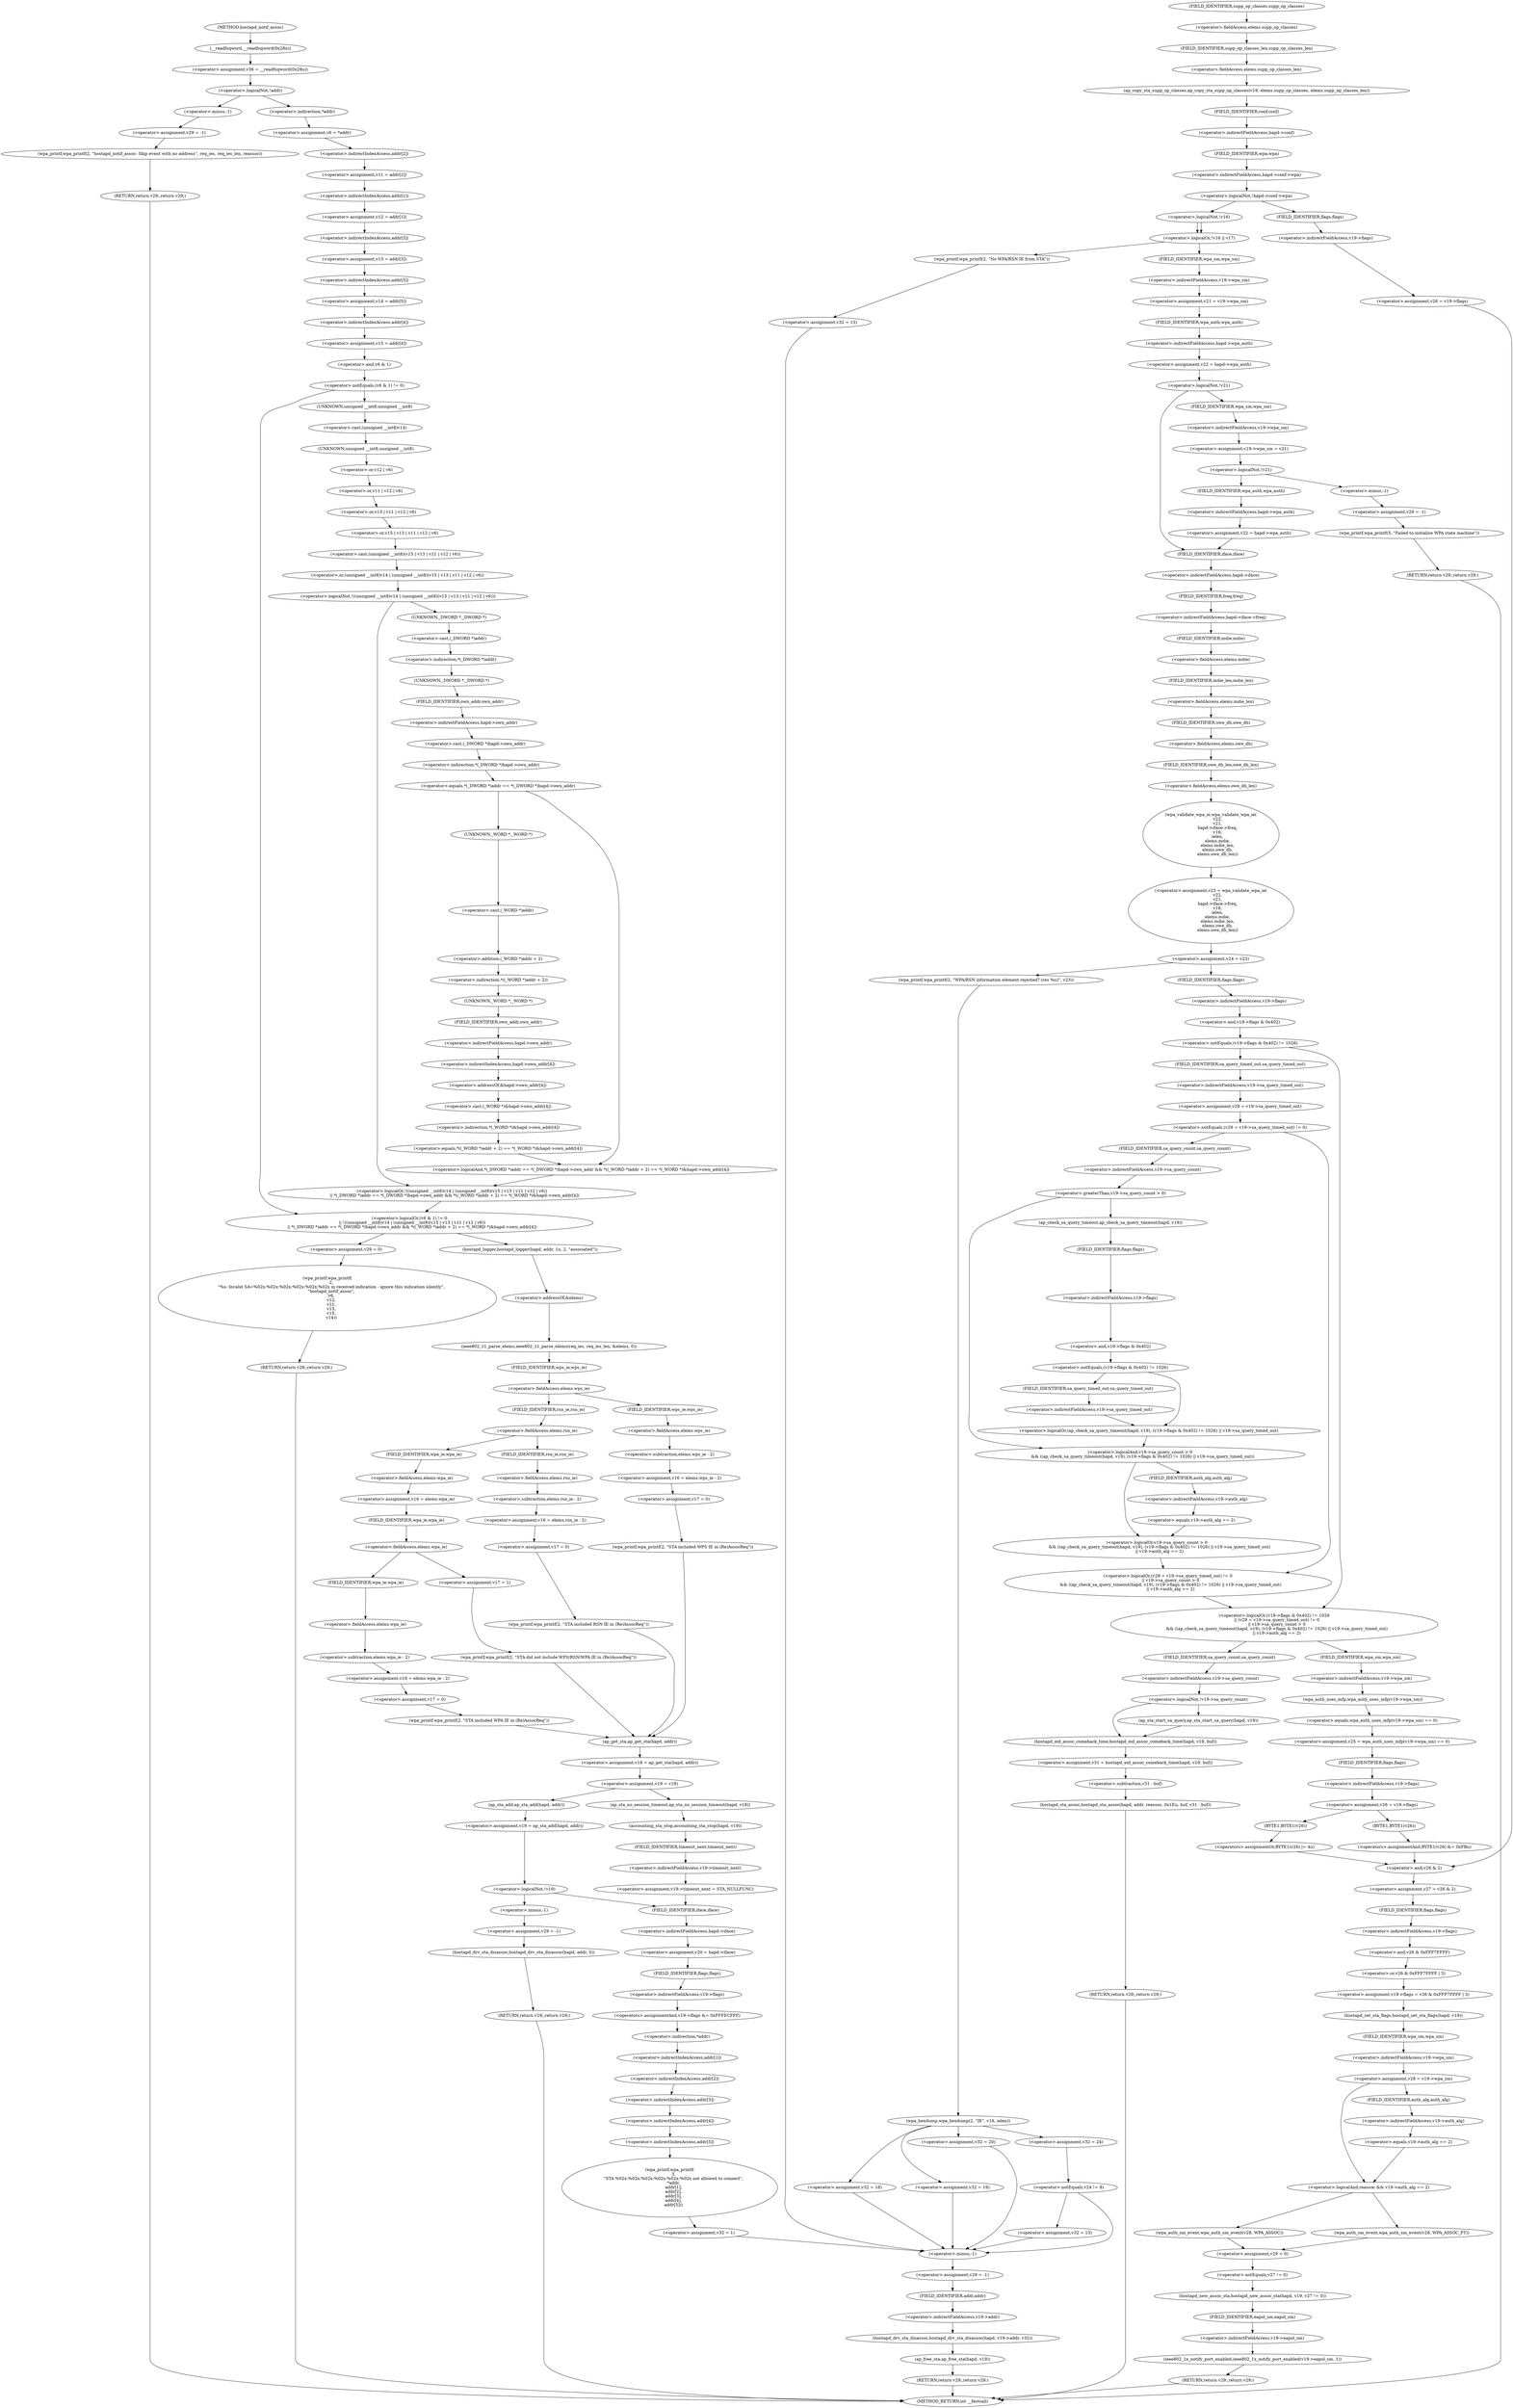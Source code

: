 digraph hostapd_notif_assoc {  
"1000160" [label = "(<operator>.assignment,v36 = __readfsqword(0x28u))" ]
"1000162" [label = "(__readfsqword,__readfsqword(0x28u))" ]
"1000165" [label = "(<operator>.logicalNot,!addr)" ]
"1000168" [label = "(<operator>.assignment,v29 = -1)" ]
"1000170" [label = "(<operator>.minus,-1)" ]
"1000172" [label = "(wpa_printf,wpa_printf(2, \"hostapd_notif_assoc: Skip event with no address\", req_ies, req_ies_len, reassoc))" ]
"1000178" [label = "(RETURN,return v29;,return v29;)" ]
"1000180" [label = "(<operator>.assignment,v6 = *addr)" ]
"1000182" [label = "(<operator>.indirection,*addr)" ]
"1000184" [label = "(<operator>.assignment,v11 = addr[2])" ]
"1000186" [label = "(<operator>.indirectIndexAccess,addr[2])" ]
"1000189" [label = "(<operator>.assignment,v12 = addr[1])" ]
"1000191" [label = "(<operator>.indirectIndexAccess,addr[1])" ]
"1000194" [label = "(<operator>.assignment,v13 = addr[3])" ]
"1000196" [label = "(<operator>.indirectIndexAccess,addr[3])" ]
"1000199" [label = "(<operator>.assignment,v14 = addr[5])" ]
"1000201" [label = "(<operator>.indirectIndexAccess,addr[5])" ]
"1000204" [label = "(<operator>.assignment,v15 = addr[4])" ]
"1000206" [label = "(<operator>.indirectIndexAccess,addr[4])" ]
"1000210" [label = "(<operator>.logicalOr,(v6 & 1) != 0\n    || !((unsigned __int8)v14 | (unsigned __int8)(v15 | v13 | v11 | v12 | v6))\n    || *(_DWORD *)addr == *(_DWORD *)hapd->own_addr && *((_WORD *)addr + 2) == *(_WORD *)&hapd->own_addr[4])" ]
"1000211" [label = "(<operator>.notEquals,(v6 & 1) != 0)" ]
"1000212" [label = "(<operator>.and,v6 & 1)" ]
"1000216" [label = "(<operator>.logicalOr,!((unsigned __int8)v14 | (unsigned __int8)(v15 | v13 | v11 | v12 | v6))\n    || *(_DWORD *)addr == *(_DWORD *)hapd->own_addr && *((_WORD *)addr + 2) == *(_WORD *)&hapd->own_addr[4])" ]
"1000217" [label = "(<operator>.logicalNot,!((unsigned __int8)v14 | (unsigned __int8)(v15 | v13 | v11 | v12 | v6)))" ]
"1000218" [label = "(<operator>.or,(unsigned __int8)v14 | (unsigned __int8)(v15 | v13 | v11 | v12 | v6))" ]
"1000219" [label = "(<operator>.cast,(unsigned __int8)v14)" ]
"1000220" [label = "(UNKNOWN,unsigned __int8,unsigned __int8)" ]
"1000222" [label = "(<operator>.cast,(unsigned __int8)(v15 | v13 | v11 | v12 | v6))" ]
"1000223" [label = "(UNKNOWN,unsigned __int8,unsigned __int8)" ]
"1000224" [label = "(<operator>.or,v15 | v13 | v11 | v12 | v6)" ]
"1000226" [label = "(<operator>.or,v13 | v11 | v12 | v6)" ]
"1000228" [label = "(<operator>.or,v11 | v12 | v6)" ]
"1000230" [label = "(<operator>.or,v12 | v6)" ]
"1000233" [label = "(<operator>.logicalAnd,*(_DWORD *)addr == *(_DWORD *)hapd->own_addr && *((_WORD *)addr + 2) == *(_WORD *)&hapd->own_addr[4])" ]
"1000234" [label = "(<operator>.equals,*(_DWORD *)addr == *(_DWORD *)hapd->own_addr)" ]
"1000235" [label = "(<operator>.indirection,*(_DWORD *)addr)" ]
"1000236" [label = "(<operator>.cast,(_DWORD *)addr)" ]
"1000237" [label = "(UNKNOWN,_DWORD *,_DWORD *)" ]
"1000239" [label = "(<operator>.indirection,*(_DWORD *)hapd->own_addr)" ]
"1000240" [label = "(<operator>.cast,(_DWORD *)hapd->own_addr)" ]
"1000241" [label = "(UNKNOWN,_DWORD *,_DWORD *)" ]
"1000242" [label = "(<operator>.indirectFieldAccess,hapd->own_addr)" ]
"1000244" [label = "(FIELD_IDENTIFIER,own_addr,own_addr)" ]
"1000245" [label = "(<operator>.equals,*((_WORD *)addr + 2) == *(_WORD *)&hapd->own_addr[4])" ]
"1000246" [label = "(<operator>.indirection,*((_WORD *)addr + 2))" ]
"1000247" [label = "(<operator>.addition,(_WORD *)addr + 2)" ]
"1000248" [label = "(<operator>.cast,(_WORD *)addr)" ]
"1000249" [label = "(UNKNOWN,_WORD *,_WORD *)" ]
"1000252" [label = "(<operator>.indirection,*(_WORD *)&hapd->own_addr[4])" ]
"1000253" [label = "(<operator>.cast,(_WORD *)&hapd->own_addr[4])" ]
"1000254" [label = "(UNKNOWN,_WORD *,_WORD *)" ]
"1000255" [label = "(<operator>.addressOf,&hapd->own_addr[4])" ]
"1000256" [label = "(<operator>.indirectIndexAccess,hapd->own_addr[4])" ]
"1000257" [label = "(<operator>.indirectFieldAccess,hapd->own_addr)" ]
"1000259" [label = "(FIELD_IDENTIFIER,own_addr,own_addr)" ]
"1000262" [label = "(<operator>.assignment,v29 = 0)" ]
"1000265" [label = "(wpa_printf,wpa_printf(\n      2,\n      \"%s: Invalid SA=%02x:%02x:%02x:%02x:%02x:%02x in received indication - ignore this indication silently\",\n      \"hostapd_notif_assoc\",\n      v6,\n      v12,\n      v11,\n      v13,\n      v15,\n      v14))" ]
"1000275" [label = "(RETURN,return v29;,return v29;)" ]
"1000277" [label = "(hostapd_logger,hostapd_logger(hapd, addr, 1u, 2, \"associated\"))" ]
"1000283" [label = "(ieee802_11_parse_elems,ieee802_11_parse_elems(req_ies, req_ies_len, &elems, 0))" ]
"1000286" [label = "(<operator>.addressOf,&elems)" ]
"1000290" [label = "(<operator>.fieldAccess,elems.wps_ie)" ]
"1000292" [label = "(FIELD_IDENTIFIER,wps_ie,wps_ie)" ]
"1000294" [label = "(<operator>.assignment,v16 = elems.wps_ie - 2)" ]
"1000296" [label = "(<operator>.subtraction,elems.wps_ie - 2)" ]
"1000297" [label = "(<operator>.fieldAccess,elems.wps_ie)" ]
"1000299" [label = "(FIELD_IDENTIFIER,wps_ie,wps_ie)" ]
"1000301" [label = "(<operator>.assignment,v17 = 0)" ]
"1000305" [label = "(wpa_printf,wpa_printf(2, \"STA included WPS IE in (Re)AssocReq\"))" ]
"1000310" [label = "(<operator>.fieldAccess,elems.rsn_ie)" ]
"1000312" [label = "(FIELD_IDENTIFIER,rsn_ie,rsn_ie)" ]
"1000314" [label = "(<operator>.assignment,v16 = elems.rsn_ie - 2)" ]
"1000316" [label = "(<operator>.subtraction,elems.rsn_ie - 2)" ]
"1000317" [label = "(<operator>.fieldAccess,elems.rsn_ie)" ]
"1000319" [label = "(FIELD_IDENTIFIER,rsn_ie,rsn_ie)" ]
"1000321" [label = "(<operator>.assignment,v17 = 0)" ]
"1000325" [label = "(wpa_printf,wpa_printf(2, \"STA included RSN IE in (Re)AssocReq\"))" ]
"1000330" [label = "(<operator>.assignment,v16 = elems.wpa_ie)" ]
"1000332" [label = "(<operator>.fieldAccess,elems.wpa_ie)" ]
"1000334" [label = "(FIELD_IDENTIFIER,wpa_ie,wpa_ie)" ]
"1000336" [label = "(<operator>.fieldAccess,elems.wpa_ie)" ]
"1000338" [label = "(FIELD_IDENTIFIER,wpa_ie,wpa_ie)" ]
"1000340" [label = "(<operator>.assignment,v16 = elems.wpa_ie - 2)" ]
"1000342" [label = "(<operator>.subtraction,elems.wpa_ie - 2)" ]
"1000343" [label = "(<operator>.fieldAccess,elems.wpa_ie)" ]
"1000345" [label = "(FIELD_IDENTIFIER,wpa_ie,wpa_ie)" ]
"1000347" [label = "(<operator>.assignment,v17 = 0)" ]
"1000351" [label = "(wpa_printf,wpa_printf(2, \"STA included WPA IE in (Re)AssocReq\"))" ]
"1000356" [label = "(<operator>.assignment,v17 = 1)" ]
"1000359" [label = "(wpa_printf,wpa_printf(2, \"STA did not include WPS/RSN/WPA IE in (Re)AssocReq\"))" ]
"1000363" [label = "(<operator>.assignment,v18 = ap_get_sta(hapd, addr))" ]
"1000365" [label = "(ap_get_sta,ap_get_sta(hapd, addr))" ]
"1000368" [label = "(<operator>.assignment,v19 = v18)" ]
"1000374" [label = "(ap_sta_no_session_timeout,ap_sta_no_session_timeout(hapd, v18))" ]
"1000377" [label = "(accounting_sta_stop,accounting_sta_stop(hapd, v19))" ]
"1000380" [label = "(<operator>.assignment,v19->timeout_next = STA_NULLFUNC)" ]
"1000381" [label = "(<operator>.indirectFieldAccess,v19->timeout_next)" ]
"1000383" [label = "(FIELD_IDENTIFIER,timeout_next,timeout_next)" ]
"1000387" [label = "(<operator>.assignment,v19 = ap_sta_add(hapd, addr))" ]
"1000389" [label = "(ap_sta_add,ap_sta_add(hapd, addr))" ]
"1000393" [label = "(<operator>.logicalNot,!v19)" ]
"1000396" [label = "(<operator>.assignment,v29 = -1)" ]
"1000398" [label = "(<operator>.minus,-1)" ]
"1000400" [label = "(hostapd_drv_sta_disassoc,hostapd_drv_sta_disassoc(hapd, addr, 5))" ]
"1000404" [label = "(RETURN,return v29;,return v29;)" ]
"1000406" [label = "(<operator>.assignment,v20 = hapd->iface)" ]
"1000408" [label = "(<operator>.indirectFieldAccess,hapd->iface)" ]
"1000410" [label = "(FIELD_IDENTIFIER,iface,iface)" ]
"1000411" [label = "(<operators>.assignmentAnd,v19->flags &= 0xFFFECFFF)" ]
"1000412" [label = "(<operator>.indirectFieldAccess,v19->flags)" ]
"1000414" [label = "(FIELD_IDENTIFIER,flags,flags)" ]
"1000417" [label = "(wpa_printf,wpa_printf(\n      3,\n      \"STA %02x:%02x:%02x:%02x:%02x:%02x not allowed to connect\",\n      *addr,\n      addr[1],\n      addr[2],\n      addr[3],\n      addr[4],\n      addr[5]))" ]
"1000420" [label = "(<operator>.indirection,*addr)" ]
"1000422" [label = "(<operator>.indirectIndexAccess,addr[1])" ]
"1000425" [label = "(<operator>.indirectIndexAccess,addr[2])" ]
"1000428" [label = "(<operator>.indirectIndexAccess,addr[3])" ]
"1000431" [label = "(<operator>.indirectIndexAccess,addr[4])" ]
"1000434" [label = "(<operator>.indirectIndexAccess,addr[5])" ]
"1000437" [label = "(<operator>.assignment,v32 = 1)" ]
"1000441" [label = "(<operator>.assignment,v29 = -1)" ]
"1000443" [label = "(<operator>.minus,-1)" ]
"1000445" [label = "(hostapd_drv_sta_disassoc,hostapd_drv_sta_disassoc(hapd, v19->addr, v32))" ]
"1000447" [label = "(<operator>.indirectFieldAccess,v19->addr)" ]
"1000449" [label = "(FIELD_IDENTIFIER,addr,addr)" ]
"1000451" [label = "(ap_free_sta,ap_free_sta(hapd, v19))" ]
"1000454" [label = "(RETURN,return v29;,return v29;)" ]
"1000456" [label = "(ap_copy_sta_supp_op_classes,ap_copy_sta_supp_op_classes(v19, elems.supp_op_classes, elems.supp_op_classes_len))" ]
"1000458" [label = "(<operator>.fieldAccess,elems.supp_op_classes)" ]
"1000460" [label = "(FIELD_IDENTIFIER,supp_op_classes,supp_op_classes)" ]
"1000461" [label = "(<operator>.fieldAccess,elems.supp_op_classes_len)" ]
"1000463" [label = "(FIELD_IDENTIFIER,supp_op_classes_len,supp_op_classes_len)" ]
"1000465" [label = "(<operator>.logicalNot,!hapd->conf->wpa)" ]
"1000466" [label = "(<operator>.indirectFieldAccess,hapd->conf->wpa)" ]
"1000467" [label = "(<operator>.indirectFieldAccess,hapd->conf)" ]
"1000469" [label = "(FIELD_IDENTIFIER,conf,conf)" ]
"1000470" [label = "(FIELD_IDENTIFIER,wpa,wpa)" ]
"1000472" [label = "(<operator>.assignment,v26 = v19->flags)" ]
"1000474" [label = "(<operator>.indirectFieldAccess,v19->flags)" ]
"1000476" [label = "(FIELD_IDENTIFIER,flags,flags)" ]
"1000478" [label = "(<operator>.assignment,v27 = v26 & 2)" ]
"1000480" [label = "(<operator>.and,v26 & 2)" ]
"1000483" [label = "(<operator>.assignment,v19->flags = v26 & 0xFFF7FFFF | 3)" ]
"1000484" [label = "(<operator>.indirectFieldAccess,v19->flags)" ]
"1000486" [label = "(FIELD_IDENTIFIER,flags,flags)" ]
"1000487" [label = "(<operator>.or,v26 & 0xFFF7FFFF | 3)" ]
"1000488" [label = "(<operator>.and,v26 & 0xFFF7FFFF)" ]
"1000492" [label = "(hostapd_set_sta_flags,hostapd_set_sta_flags(hapd, v19))" ]
"1000495" [label = "(<operator>.assignment,v28 = v19->wpa_sm)" ]
"1000497" [label = "(<operator>.indirectFieldAccess,v19->wpa_sm)" ]
"1000499" [label = "(FIELD_IDENTIFIER,wpa_sm,wpa_sm)" ]
"1000501" [label = "(<operator>.logicalAnd,reassoc && v19->auth_alg == 2)" ]
"1000503" [label = "(<operator>.equals,v19->auth_alg == 2)" ]
"1000504" [label = "(<operator>.indirectFieldAccess,v19->auth_alg)" ]
"1000506" [label = "(FIELD_IDENTIFIER,auth_alg,auth_alg)" ]
"1000508" [label = "(wpa_auth_sm_event,wpa_auth_sm_event(v28, WPA_ASSOC_FT))" ]
"1000512" [label = "(wpa_auth_sm_event,wpa_auth_sm_event(v28, WPA_ASSOC))" ]
"1000515" [label = "(<operator>.assignment,v29 = 0)" ]
"1000518" [label = "(hostapd_new_assoc_sta,hostapd_new_assoc_sta(hapd, v19, v27 != 0))" ]
"1000521" [label = "(<operator>.notEquals,v27 != 0)" ]
"1000524" [label = "(ieee802_1x_notify_port_enabled,ieee802_1x_notify_port_enabled(v19->eapol_sm, 1))" ]
"1000525" [label = "(<operator>.indirectFieldAccess,v19->eapol_sm)" ]
"1000527" [label = "(FIELD_IDENTIFIER,eapol_sm,eapol_sm)" ]
"1000529" [label = "(RETURN,return v29;,return v29;)" ]
"1000532" [label = "(<operator>.logicalOr,!v16 || v17)" ]
"1000533" [label = "(<operator>.logicalNot,!v16)" ]
"1000537" [label = "(wpa_printf,wpa_printf(2, \"No WPA/RSN IE from STA\"))" ]
"1000540" [label = "(<operator>.assignment,v32 = 13)" ]
"1000544" [label = "(<operator>.assignment,v21 = v19->wpa_sm)" ]
"1000546" [label = "(<operator>.indirectFieldAccess,v19->wpa_sm)" ]
"1000548" [label = "(FIELD_IDENTIFIER,wpa_sm,wpa_sm)" ]
"1000549" [label = "(<operator>.assignment,v22 = hapd->wpa_auth)" ]
"1000551" [label = "(<operator>.indirectFieldAccess,hapd->wpa_auth)" ]
"1000553" [label = "(FIELD_IDENTIFIER,wpa_auth,wpa_auth)" ]
"1000555" [label = "(<operator>.logicalNot,!v21)" ]
"1000558" [label = "(<operator>.assignment,v19->wpa_sm = v21)" ]
"1000559" [label = "(<operator>.indirectFieldAccess,v19->wpa_sm)" ]
"1000561" [label = "(FIELD_IDENTIFIER,wpa_sm,wpa_sm)" ]
"1000564" [label = "(<operator>.logicalNot,!v21)" ]
"1000567" [label = "(<operator>.assignment,v29 = -1)" ]
"1000569" [label = "(<operator>.minus,-1)" ]
"1000571" [label = "(wpa_printf,wpa_printf(5, \"Failed to initialize WPA state machine\"))" ]
"1000574" [label = "(RETURN,return v29;,return v29;)" ]
"1000576" [label = "(<operator>.assignment,v22 = hapd->wpa_auth)" ]
"1000578" [label = "(<operator>.indirectFieldAccess,hapd->wpa_auth)" ]
"1000580" [label = "(FIELD_IDENTIFIER,wpa_auth,wpa_auth)" ]
"1000581" [label = "(<operator>.assignment,v23 = wpa_validate_wpa_ie(\n          v22,\n          v21,\n          hapd->iface->freq,\n          v16,\n          ielen,\n          elems.mdie,\n          elems.mdie_len,\n          elems.owe_dh,\n          elems.owe_dh_len))" ]
"1000583" [label = "(wpa_validate_wpa_ie,wpa_validate_wpa_ie(\n          v22,\n          v21,\n          hapd->iface->freq,\n          v16,\n          ielen,\n          elems.mdie,\n          elems.mdie_len,\n          elems.owe_dh,\n          elems.owe_dh_len))" ]
"1000586" [label = "(<operator>.indirectFieldAccess,hapd->iface->freq)" ]
"1000587" [label = "(<operator>.indirectFieldAccess,hapd->iface)" ]
"1000589" [label = "(FIELD_IDENTIFIER,iface,iface)" ]
"1000590" [label = "(FIELD_IDENTIFIER,freq,freq)" ]
"1000593" [label = "(<operator>.fieldAccess,elems.mdie)" ]
"1000595" [label = "(FIELD_IDENTIFIER,mdie,mdie)" ]
"1000596" [label = "(<operator>.fieldAccess,elems.mdie_len)" ]
"1000598" [label = "(FIELD_IDENTIFIER,mdie_len,mdie_len)" ]
"1000599" [label = "(<operator>.fieldAccess,elems.owe_dh)" ]
"1000601" [label = "(FIELD_IDENTIFIER,owe_dh,owe_dh)" ]
"1000602" [label = "(<operator>.fieldAccess,elems.owe_dh_len)" ]
"1000604" [label = "(FIELD_IDENTIFIER,owe_dh_len,owe_dh_len)" ]
"1000605" [label = "(<operator>.assignment,v24 = v23)" ]
"1000611" [label = "(wpa_printf,wpa_printf(2, \"WPA/RSN information element rejected? (res %u)\", v23))" ]
"1000615" [label = "(wpa_hexdump,wpa_hexdump(2, \"IE\", v16, ielen))" ]
"1000624" [label = "(<operator>.assignment,v32 = 18)" ]
"1000629" [label = "(<operator>.assignment,v32 = 19)" ]
"1000634" [label = "(<operator>.assignment,v32 = 20)" ]
"1000639" [label = "(<operator>.assignment,v32 = 24)" ]
"1000643" [label = "(<operator>.notEquals,v24 != 8)" ]
"1000646" [label = "(<operator>.assignment,v32 = 13)" ]
"1000652" [label = "(<operator>.logicalOr,(v19->flags & 0x402) != 1026\n    || (v29 = v19->sa_query_timed_out) != 0\n    || v19->sa_query_count > 0\n    && ((ap_check_sa_query_timeout(hapd, v19), (v19->flags & 0x402) != 1026) || v19->sa_query_timed_out)\n    || v19->auth_alg == 2)" ]
"1000653" [label = "(<operator>.notEquals,(v19->flags & 0x402) != 1026)" ]
"1000654" [label = "(<operator>.and,v19->flags & 0x402)" ]
"1000655" [label = "(<operator>.indirectFieldAccess,v19->flags)" ]
"1000657" [label = "(FIELD_IDENTIFIER,flags,flags)" ]
"1000660" [label = "(<operator>.logicalOr,(v29 = v19->sa_query_timed_out) != 0\n    || v19->sa_query_count > 0\n    && ((ap_check_sa_query_timeout(hapd, v19), (v19->flags & 0x402) != 1026) || v19->sa_query_timed_out)\n    || v19->auth_alg == 2)" ]
"1000661" [label = "(<operator>.notEquals,(v29 = v19->sa_query_timed_out) != 0)" ]
"1000662" [label = "(<operator>.assignment,v29 = v19->sa_query_timed_out)" ]
"1000664" [label = "(<operator>.indirectFieldAccess,v19->sa_query_timed_out)" ]
"1000666" [label = "(FIELD_IDENTIFIER,sa_query_timed_out,sa_query_timed_out)" ]
"1000668" [label = "(<operator>.logicalOr,v19->sa_query_count > 0\n    && ((ap_check_sa_query_timeout(hapd, v19), (v19->flags & 0x402) != 1026) || v19->sa_query_timed_out)\n    || v19->auth_alg == 2)" ]
"1000669" [label = "(<operator>.logicalAnd,v19->sa_query_count > 0\n    && ((ap_check_sa_query_timeout(hapd, v19), (v19->flags & 0x402) != 1026) || v19->sa_query_timed_out))" ]
"1000670" [label = "(<operator>.greaterThan,v19->sa_query_count > 0)" ]
"1000671" [label = "(<operator>.indirectFieldAccess,v19->sa_query_count)" ]
"1000673" [label = "(FIELD_IDENTIFIER,sa_query_count,sa_query_count)" ]
"1000675" [label = "(<operator>.logicalOr,(ap_check_sa_query_timeout(hapd, v19), (v19->flags & 0x402) != 1026) || v19->sa_query_timed_out)" ]
"1000677" [label = "(ap_check_sa_query_timeout,ap_check_sa_query_timeout(hapd, v19))" ]
"1000680" [label = "(<operator>.notEquals,(v19->flags & 0x402) != 1026)" ]
"1000681" [label = "(<operator>.and,v19->flags & 0x402)" ]
"1000682" [label = "(<operator>.indirectFieldAccess,v19->flags)" ]
"1000684" [label = "(FIELD_IDENTIFIER,flags,flags)" ]
"1000687" [label = "(<operator>.indirectFieldAccess,v19->sa_query_timed_out)" ]
"1000689" [label = "(FIELD_IDENTIFIER,sa_query_timed_out,sa_query_timed_out)" ]
"1000690" [label = "(<operator>.equals,v19->auth_alg == 2)" ]
"1000691" [label = "(<operator>.indirectFieldAccess,v19->auth_alg)" ]
"1000693" [label = "(FIELD_IDENTIFIER,auth_alg,auth_alg)" ]
"1000696" [label = "(<operator>.assignment,v25 = wpa_auth_uses_mfp(v19->wpa_sm) == 0)" ]
"1000698" [label = "(<operator>.equals,wpa_auth_uses_mfp(v19->wpa_sm) == 0)" ]
"1000699" [label = "(wpa_auth_uses_mfp,wpa_auth_uses_mfp(v19->wpa_sm))" ]
"1000700" [label = "(<operator>.indirectFieldAccess,v19->wpa_sm)" ]
"1000702" [label = "(FIELD_IDENTIFIER,wpa_sm,wpa_sm)" ]
"1000704" [label = "(<operator>.assignment,v26 = v19->flags)" ]
"1000706" [label = "(<operator>.indirectFieldAccess,v19->flags)" ]
"1000708" [label = "(FIELD_IDENTIFIER,flags,flags)" ]
"1000711" [label = "(<operators>.assignmentAnd,BYTE1(v26) &= 0xFBu)" ]
"1000712" [label = "(BYTE1,BYTE1(v26))" ]
"1000716" [label = "(<operators>.assignmentOr,BYTE1(v26) |= 4u)" ]
"1000717" [label = "(BYTE1,BYTE1(v26))" ]
"1000722" [label = "(<operator>.logicalNot,!v19->sa_query_count)" ]
"1000723" [label = "(<operator>.indirectFieldAccess,v19->sa_query_count)" ]
"1000725" [label = "(FIELD_IDENTIFIER,sa_query_count,sa_query_count)" ]
"1000726" [label = "(ap_sta_start_sa_query,ap_sta_start_sa_query(hapd, v19))" ]
"1000729" [label = "(<operator>.assignment,v31 = hostapd_eid_assoc_comeback_time(hapd, v19, buf))" ]
"1000731" [label = "(hostapd_eid_assoc_comeback_time,hostapd_eid_assoc_comeback_time(hapd, v19, buf))" ]
"1000735" [label = "(hostapd_sta_assoc,hostapd_sta_assoc(hapd, addr, reassoc, 0x1Eu, buf, v31 - buf))" ]
"1000741" [label = "(<operator>.subtraction,v31 - buf)" ]
"1000744" [label = "(RETURN,return v29;,return v29;)" ]
"1000127" [label = "(METHOD,hostapd_notif_assoc)" ]
"1000746" [label = "(METHOD_RETURN,int __fastcall)" ]
  "1000160" -> "1000165" 
  "1000162" -> "1000160" 
  "1000165" -> "1000170" 
  "1000165" -> "1000182" 
  "1000168" -> "1000172" 
  "1000170" -> "1000168" 
  "1000172" -> "1000178" 
  "1000178" -> "1000746" 
  "1000180" -> "1000186" 
  "1000182" -> "1000180" 
  "1000184" -> "1000191" 
  "1000186" -> "1000184" 
  "1000189" -> "1000196" 
  "1000191" -> "1000189" 
  "1000194" -> "1000201" 
  "1000196" -> "1000194" 
  "1000199" -> "1000206" 
  "1000201" -> "1000199" 
  "1000204" -> "1000212" 
  "1000206" -> "1000204" 
  "1000210" -> "1000262" 
  "1000210" -> "1000277" 
  "1000211" -> "1000220" 
  "1000211" -> "1000210" 
  "1000212" -> "1000211" 
  "1000216" -> "1000210" 
  "1000217" -> "1000237" 
  "1000217" -> "1000216" 
  "1000218" -> "1000217" 
  "1000219" -> "1000223" 
  "1000220" -> "1000219" 
  "1000222" -> "1000218" 
  "1000223" -> "1000230" 
  "1000224" -> "1000222" 
  "1000226" -> "1000224" 
  "1000228" -> "1000226" 
  "1000230" -> "1000228" 
  "1000233" -> "1000216" 
  "1000234" -> "1000249" 
  "1000234" -> "1000233" 
  "1000235" -> "1000241" 
  "1000236" -> "1000235" 
  "1000237" -> "1000236" 
  "1000239" -> "1000234" 
  "1000240" -> "1000239" 
  "1000241" -> "1000244" 
  "1000242" -> "1000240" 
  "1000244" -> "1000242" 
  "1000245" -> "1000233" 
  "1000246" -> "1000254" 
  "1000247" -> "1000246" 
  "1000248" -> "1000247" 
  "1000249" -> "1000248" 
  "1000252" -> "1000245" 
  "1000253" -> "1000252" 
  "1000254" -> "1000259" 
  "1000255" -> "1000253" 
  "1000256" -> "1000255" 
  "1000257" -> "1000256" 
  "1000259" -> "1000257" 
  "1000262" -> "1000265" 
  "1000265" -> "1000275" 
  "1000275" -> "1000746" 
  "1000277" -> "1000286" 
  "1000283" -> "1000292" 
  "1000286" -> "1000283" 
  "1000290" -> "1000299" 
  "1000290" -> "1000312" 
  "1000292" -> "1000290" 
  "1000294" -> "1000301" 
  "1000296" -> "1000294" 
  "1000297" -> "1000296" 
  "1000299" -> "1000297" 
  "1000301" -> "1000305" 
  "1000305" -> "1000365" 
  "1000310" -> "1000319" 
  "1000310" -> "1000334" 
  "1000312" -> "1000310" 
  "1000314" -> "1000321" 
  "1000316" -> "1000314" 
  "1000317" -> "1000316" 
  "1000319" -> "1000317" 
  "1000321" -> "1000325" 
  "1000325" -> "1000365" 
  "1000330" -> "1000338" 
  "1000332" -> "1000330" 
  "1000334" -> "1000332" 
  "1000336" -> "1000345" 
  "1000336" -> "1000356" 
  "1000338" -> "1000336" 
  "1000340" -> "1000347" 
  "1000342" -> "1000340" 
  "1000343" -> "1000342" 
  "1000345" -> "1000343" 
  "1000347" -> "1000351" 
  "1000351" -> "1000365" 
  "1000356" -> "1000359" 
  "1000359" -> "1000365" 
  "1000363" -> "1000368" 
  "1000365" -> "1000363" 
  "1000368" -> "1000374" 
  "1000368" -> "1000389" 
  "1000374" -> "1000377" 
  "1000377" -> "1000383" 
  "1000380" -> "1000410" 
  "1000381" -> "1000380" 
  "1000383" -> "1000381" 
  "1000387" -> "1000393" 
  "1000389" -> "1000387" 
  "1000393" -> "1000398" 
  "1000393" -> "1000410" 
  "1000396" -> "1000400" 
  "1000398" -> "1000396" 
  "1000400" -> "1000404" 
  "1000404" -> "1000746" 
  "1000406" -> "1000414" 
  "1000408" -> "1000406" 
  "1000410" -> "1000408" 
  "1000411" -> "1000420" 
  "1000412" -> "1000411" 
  "1000414" -> "1000412" 
  "1000417" -> "1000437" 
  "1000420" -> "1000422" 
  "1000422" -> "1000425" 
  "1000425" -> "1000428" 
  "1000428" -> "1000431" 
  "1000431" -> "1000434" 
  "1000434" -> "1000417" 
  "1000437" -> "1000443" 
  "1000441" -> "1000449" 
  "1000443" -> "1000441" 
  "1000445" -> "1000451" 
  "1000447" -> "1000445" 
  "1000449" -> "1000447" 
  "1000451" -> "1000454" 
  "1000454" -> "1000746" 
  "1000456" -> "1000469" 
  "1000458" -> "1000463" 
  "1000460" -> "1000458" 
  "1000461" -> "1000456" 
  "1000463" -> "1000461" 
  "1000465" -> "1000476" 
  "1000465" -> "1000533" 
  "1000466" -> "1000465" 
  "1000467" -> "1000470" 
  "1000469" -> "1000467" 
  "1000470" -> "1000466" 
  "1000472" -> "1000480" 
  "1000474" -> "1000472" 
  "1000476" -> "1000474" 
  "1000478" -> "1000486" 
  "1000480" -> "1000478" 
  "1000483" -> "1000492" 
  "1000484" -> "1000488" 
  "1000486" -> "1000484" 
  "1000487" -> "1000483" 
  "1000488" -> "1000487" 
  "1000492" -> "1000499" 
  "1000495" -> "1000501" 
  "1000495" -> "1000506" 
  "1000497" -> "1000495" 
  "1000499" -> "1000497" 
  "1000501" -> "1000508" 
  "1000501" -> "1000512" 
  "1000503" -> "1000501" 
  "1000504" -> "1000503" 
  "1000506" -> "1000504" 
  "1000508" -> "1000515" 
  "1000512" -> "1000515" 
  "1000515" -> "1000521" 
  "1000518" -> "1000527" 
  "1000521" -> "1000518" 
  "1000524" -> "1000529" 
  "1000525" -> "1000524" 
  "1000527" -> "1000525" 
  "1000529" -> "1000746" 
  "1000532" -> "1000537" 
  "1000532" -> "1000548" 
  "1000533" -> "1000532" 
  "1000533" -> "1000532" 
  "1000537" -> "1000540" 
  "1000540" -> "1000443" 
  "1000544" -> "1000553" 
  "1000546" -> "1000544" 
  "1000548" -> "1000546" 
  "1000549" -> "1000555" 
  "1000551" -> "1000549" 
  "1000553" -> "1000551" 
  "1000555" -> "1000561" 
  "1000555" -> "1000589" 
  "1000558" -> "1000564" 
  "1000559" -> "1000558" 
  "1000561" -> "1000559" 
  "1000564" -> "1000569" 
  "1000564" -> "1000580" 
  "1000567" -> "1000571" 
  "1000569" -> "1000567" 
  "1000571" -> "1000574" 
  "1000574" -> "1000746" 
  "1000576" -> "1000589" 
  "1000578" -> "1000576" 
  "1000580" -> "1000578" 
  "1000581" -> "1000605" 
  "1000583" -> "1000581" 
  "1000586" -> "1000595" 
  "1000587" -> "1000590" 
  "1000589" -> "1000587" 
  "1000590" -> "1000586" 
  "1000593" -> "1000598" 
  "1000595" -> "1000593" 
  "1000596" -> "1000601" 
  "1000598" -> "1000596" 
  "1000599" -> "1000604" 
  "1000601" -> "1000599" 
  "1000602" -> "1000583" 
  "1000604" -> "1000602" 
  "1000605" -> "1000611" 
  "1000605" -> "1000657" 
  "1000611" -> "1000615" 
  "1000615" -> "1000624" 
  "1000615" -> "1000629" 
  "1000615" -> "1000634" 
  "1000615" -> "1000639" 
  "1000624" -> "1000443" 
  "1000629" -> "1000443" 
  "1000634" -> "1000443" 
  "1000639" -> "1000643" 
  "1000643" -> "1000646" 
  "1000643" -> "1000443" 
  "1000646" -> "1000443" 
  "1000652" -> "1000702" 
  "1000652" -> "1000725" 
  "1000653" -> "1000652" 
  "1000653" -> "1000666" 
  "1000654" -> "1000653" 
  "1000655" -> "1000654" 
  "1000657" -> "1000655" 
  "1000660" -> "1000652" 
  "1000661" -> "1000660" 
  "1000661" -> "1000673" 
  "1000662" -> "1000661" 
  "1000664" -> "1000662" 
  "1000666" -> "1000664" 
  "1000668" -> "1000660" 
  "1000669" -> "1000668" 
  "1000669" -> "1000693" 
  "1000670" -> "1000669" 
  "1000670" -> "1000677" 
  "1000671" -> "1000670" 
  "1000673" -> "1000671" 
  "1000675" -> "1000669" 
  "1000677" -> "1000684" 
  "1000680" -> "1000675" 
  "1000680" -> "1000689" 
  "1000681" -> "1000680" 
  "1000682" -> "1000681" 
  "1000684" -> "1000682" 
  "1000687" -> "1000675" 
  "1000689" -> "1000687" 
  "1000690" -> "1000668" 
  "1000691" -> "1000690" 
  "1000693" -> "1000691" 
  "1000696" -> "1000708" 
  "1000698" -> "1000696" 
  "1000699" -> "1000698" 
  "1000700" -> "1000699" 
  "1000702" -> "1000700" 
  "1000704" -> "1000712" 
  "1000704" -> "1000717" 
  "1000706" -> "1000704" 
  "1000708" -> "1000706" 
  "1000711" -> "1000480" 
  "1000712" -> "1000711" 
  "1000716" -> "1000480" 
  "1000717" -> "1000716" 
  "1000722" -> "1000726" 
  "1000722" -> "1000731" 
  "1000723" -> "1000722" 
  "1000725" -> "1000723" 
  "1000726" -> "1000731" 
  "1000729" -> "1000741" 
  "1000731" -> "1000729" 
  "1000735" -> "1000744" 
  "1000741" -> "1000735" 
  "1000744" -> "1000746" 
  "1000127" -> "1000162" 
}
